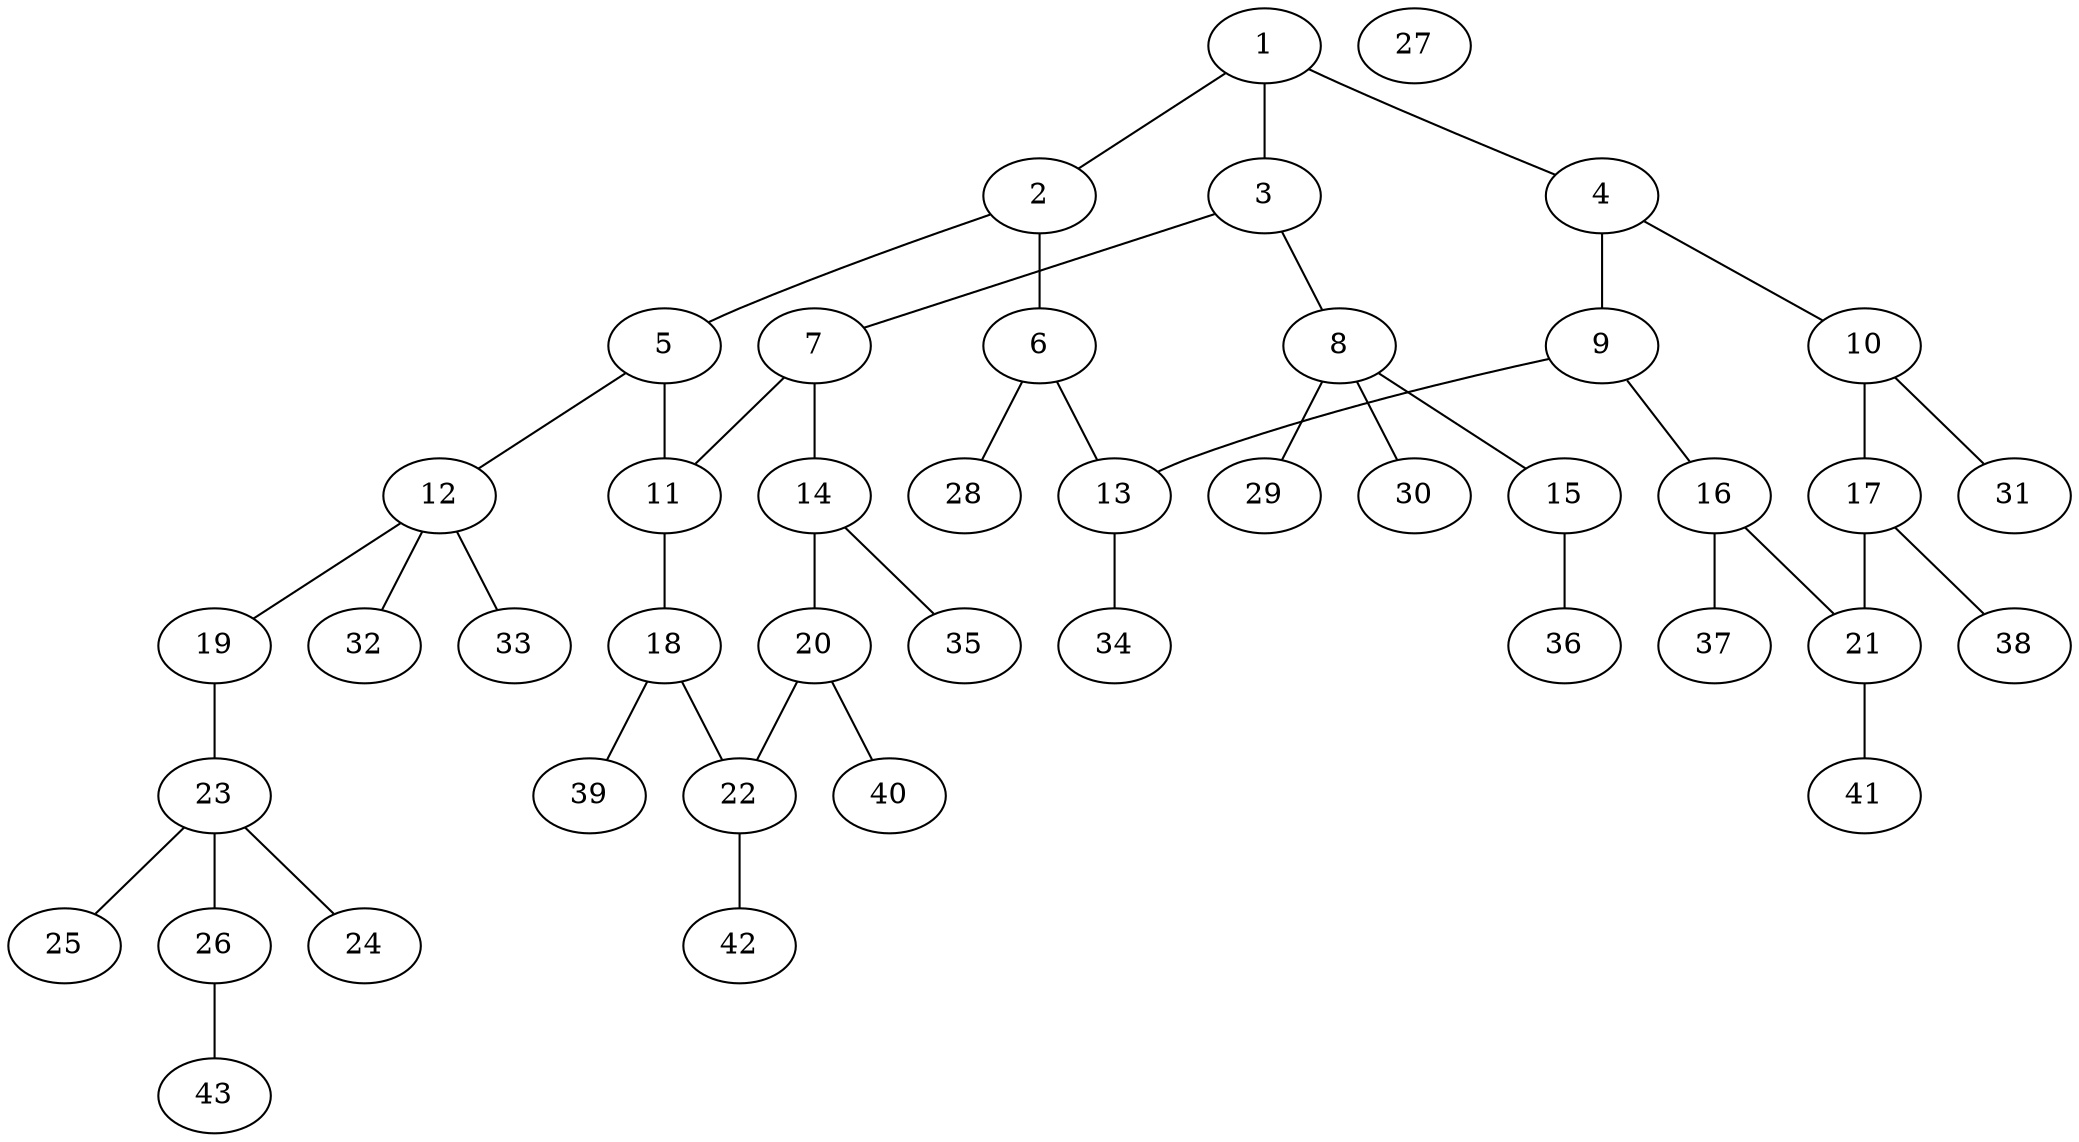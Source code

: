 graph molecule_1561 {
	1	 [chem=C];
	2	 [chem=C];
	1 -- 2	 [valence=1];
	3	 [chem=C];
	1 -- 3	 [valence=2];
	4	 [chem=C];
	1 -- 4	 [valence=1];
	5	 [chem=C];
	2 -- 5	 [valence=2];
	6	 [chem=C];
	2 -- 6	 [valence=1];
	7	 [chem=C];
	3 -- 7	 [valence=1];
	8	 [chem=C];
	3 -- 8	 [valence=1];
	9	 [chem=C];
	4 -- 9	 [valence=2];
	10	 [chem=C];
	4 -- 10	 [valence=1];
	11	 [chem=C];
	5 -- 11	 [valence=1];
	12	 [chem=C];
	5 -- 12	 [valence=1];
	13	 [chem=C];
	6 -- 13	 [valence=2];
	28	 [chem=H];
	6 -- 28	 [valence=1];
	7 -- 11	 [valence=2];
	14	 [chem=C];
	7 -- 14	 [valence=1];
	15	 [chem=O];
	8 -- 15	 [valence=1];
	29	 [chem=H];
	8 -- 29	 [valence=1];
	30	 [chem=H];
	8 -- 30	 [valence=1];
	9 -- 13	 [valence=1];
	16	 [chem=C];
	9 -- 16	 [valence=1];
	17	 [chem=C];
	10 -- 17	 [valence=2];
	31	 [chem=H];
	10 -- 31	 [valence=1];
	18	 [chem=C];
	11 -- 18	 [valence=1];
	19	 [chem=O];
	12 -- 19	 [valence=1];
	32	 [chem=H];
	12 -- 32	 [valence=1];
	33	 [chem=H];
	12 -- 33	 [valence=1];
	34	 [chem=H];
	13 -- 34	 [valence=1];
	20	 [chem=C];
	14 -- 20	 [valence=2];
	35	 [chem=H];
	14 -- 35	 [valence=1];
	36	 [chem=H];
	15 -- 36	 [valence=1];
	21	 [chem=C];
	16 -- 21	 [valence=2];
	37	 [chem=H];
	16 -- 37	 [valence=1];
	17 -- 21	 [valence=1];
	38	 [chem=H];
	17 -- 38	 [valence=1];
	22	 [chem=C];
	18 -- 22	 [valence=2];
	39	 [chem=H];
	18 -- 39	 [valence=1];
	23	 [chem=S];
	19 -- 23	 [valence=1];
	20 -- 22	 [valence=1];
	40	 [chem=H];
	20 -- 40	 [valence=1];
	41	 [chem=H];
	21 -- 41	 [valence=1];
	42	 [chem=H];
	22 -- 42	 [valence=1];
	24	 [chem=O];
	23 -- 24	 [valence=2];
	25	 [chem=O];
	23 -- 25	 [valence=2];
	26	 [chem=O];
	23 -- 26	 [valence=1];
	43	 [chem=H];
	26 -- 43	 [valence=1];
	27	 [chem=Na];
}
